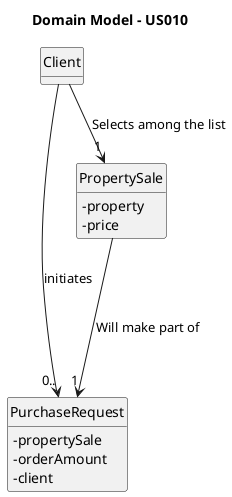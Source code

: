 @startuml
skinparam monochrome true
skinparam packageStyle rectangle
skinparam shadowing false

'left to right direction

skinparam classAttributeIconSize 0

hide circle
hide methods

title Domain Model - US010

class Client {

}

class PropertySale {
-property
-price
}
class PurchaseRequest{
-propertySale
-orderAmount
-client
}

class PropertySale{
}

Client --> PropertySale : Selects among the list "1"
PropertySale ---> PurchaseRequest: Will make part of "1"
Client -> PurchaseRequest : initiates "0.."
@enduml